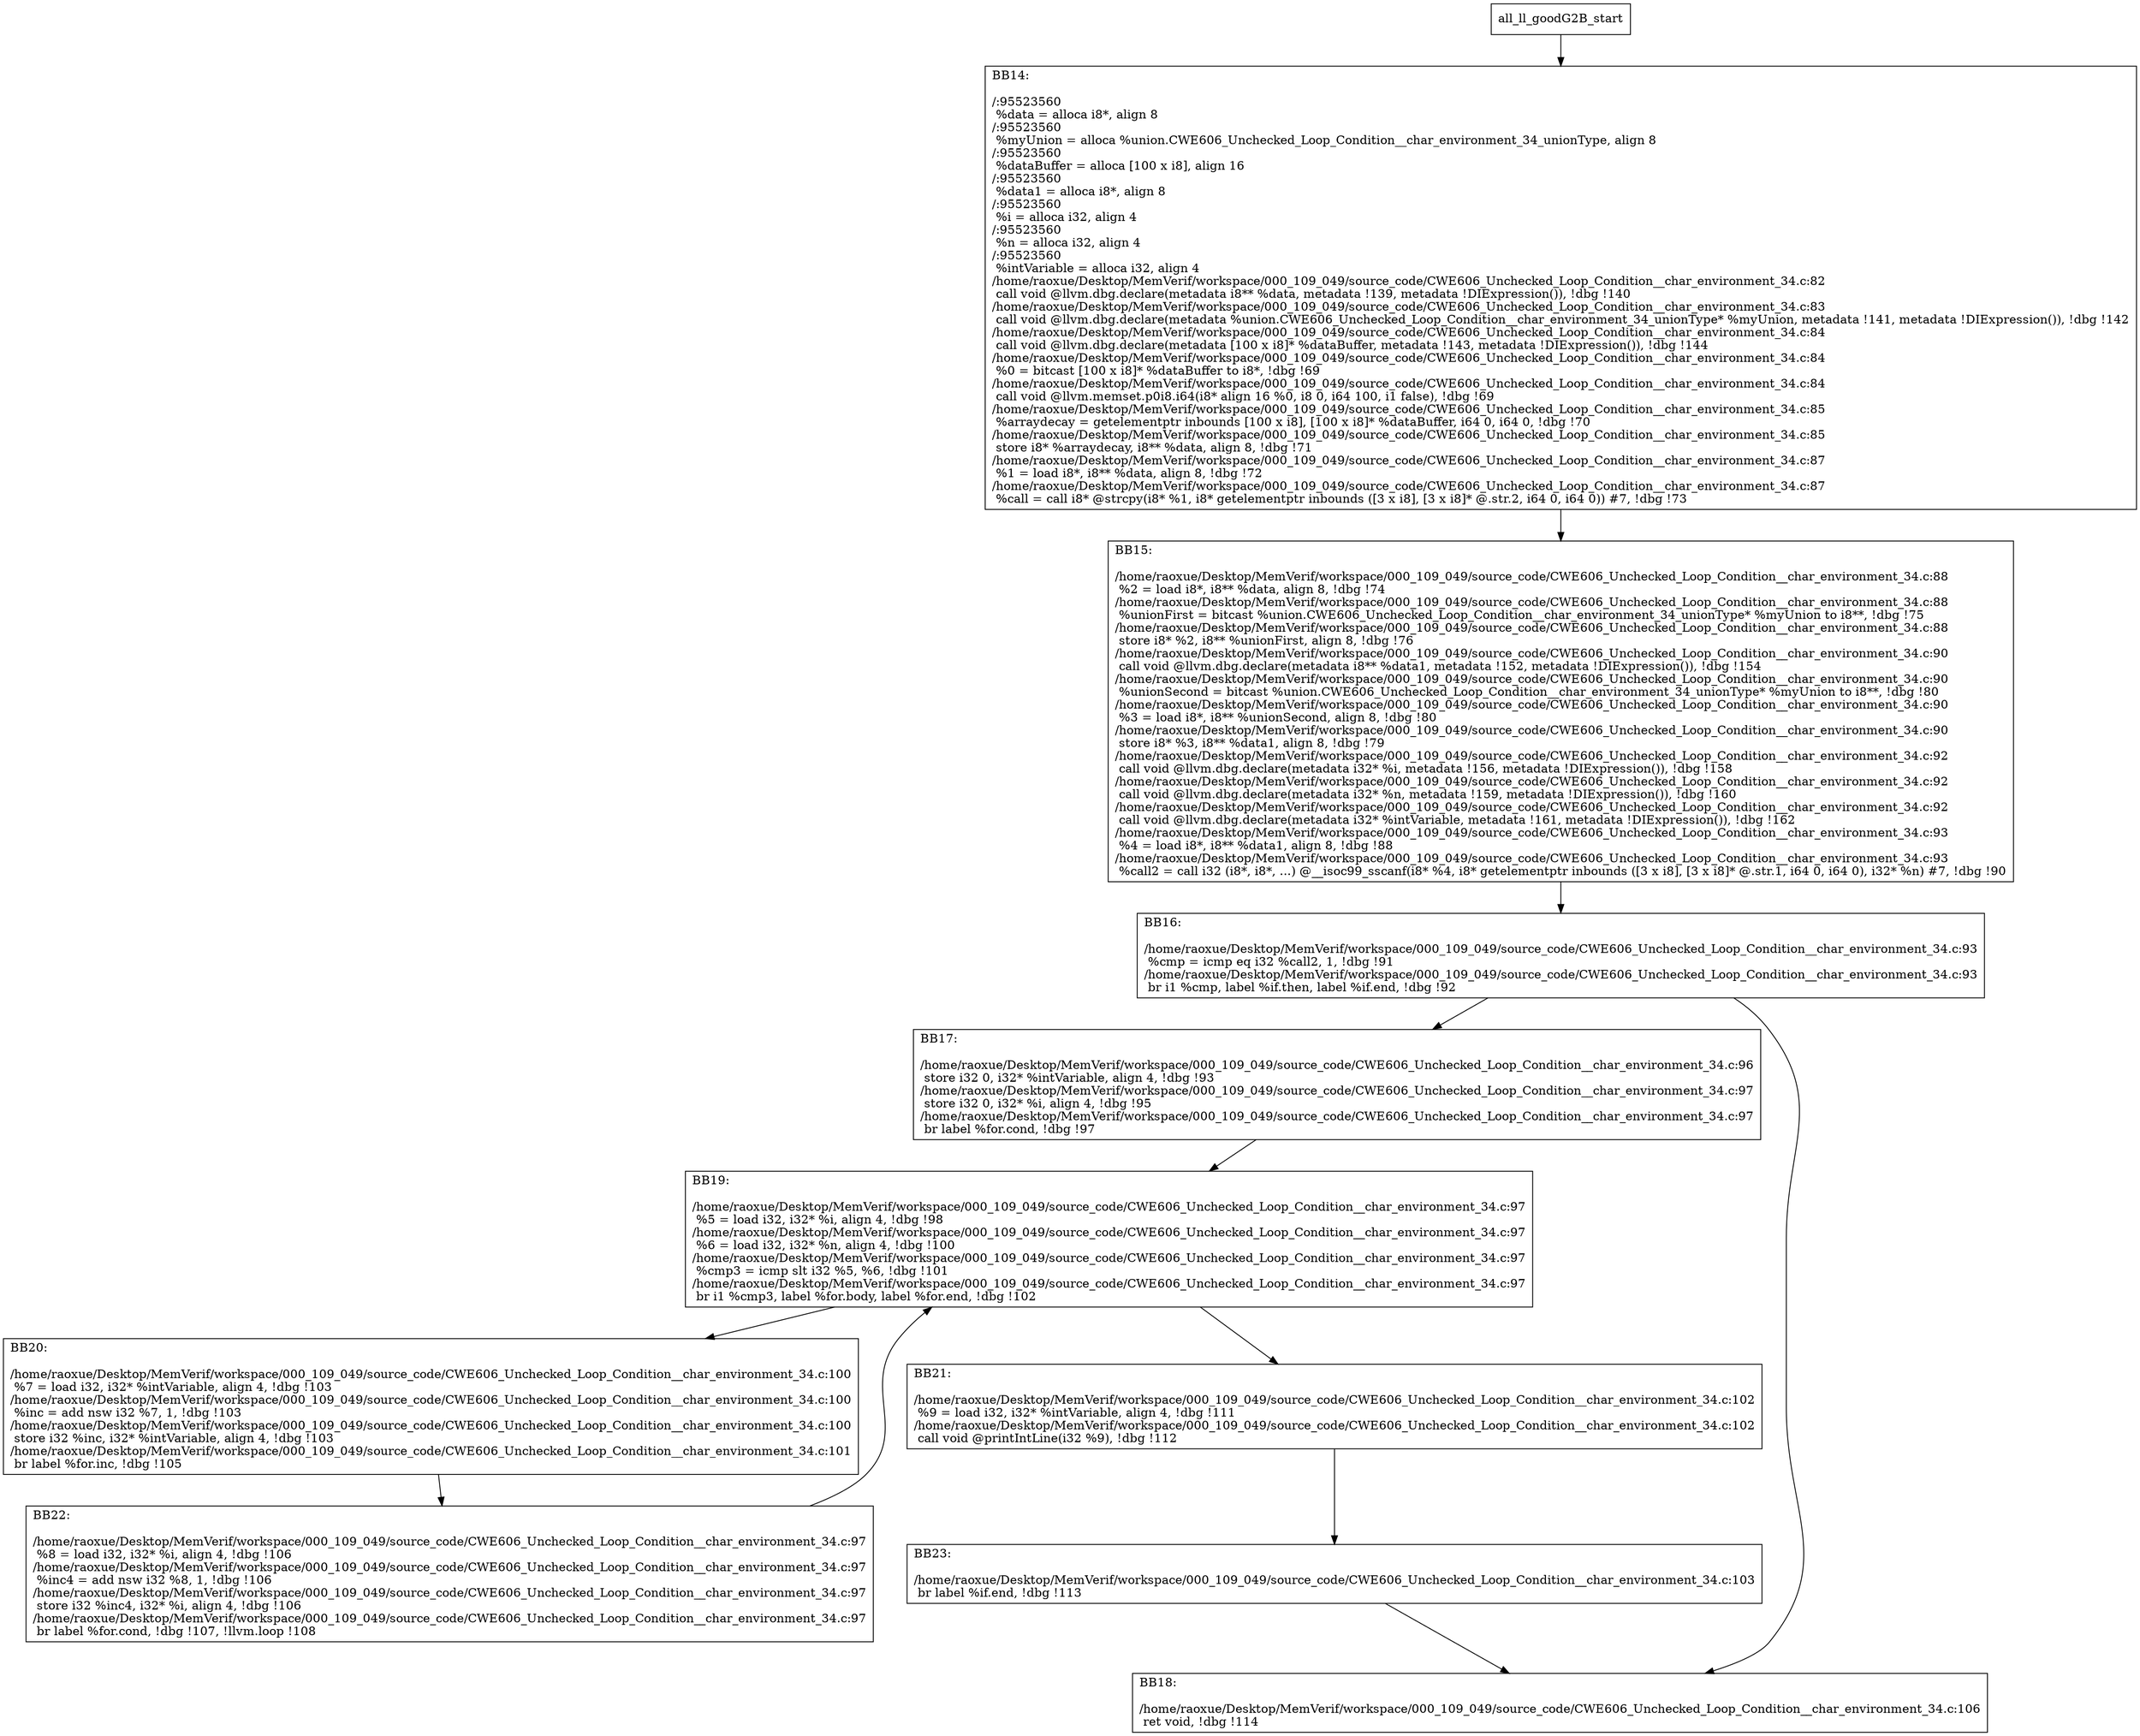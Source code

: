 digraph "CFG for'all_ll_goodG2B' function" {
	BBall_ll_goodG2B_start[shape=record,label="{all_ll_goodG2B_start}"];
	BBall_ll_goodG2B_start-> all_ll_goodG2BBB14;
	all_ll_goodG2BBB14 [shape=record, label="{BB14:\l\l/:95523560\l
  %data = alloca i8*, align 8\l
/:95523560\l
  %myUnion = alloca %union.CWE606_Unchecked_Loop_Condition__char_environment_34_unionType, align 8\l
/:95523560\l
  %dataBuffer = alloca [100 x i8], align 16\l
/:95523560\l
  %data1 = alloca i8*, align 8\l
/:95523560\l
  %i = alloca i32, align 4\l
/:95523560\l
  %n = alloca i32, align 4\l
/:95523560\l
  %intVariable = alloca i32, align 4\l
/home/raoxue/Desktop/MemVerif/workspace/000_109_049/source_code/CWE606_Unchecked_Loop_Condition__char_environment_34.c:82\l
  call void @llvm.dbg.declare(metadata i8** %data, metadata !139, metadata !DIExpression()), !dbg !140\l
/home/raoxue/Desktop/MemVerif/workspace/000_109_049/source_code/CWE606_Unchecked_Loop_Condition__char_environment_34.c:83\l
  call void @llvm.dbg.declare(metadata %union.CWE606_Unchecked_Loop_Condition__char_environment_34_unionType* %myUnion, metadata !141, metadata !DIExpression()), !dbg !142\l
/home/raoxue/Desktop/MemVerif/workspace/000_109_049/source_code/CWE606_Unchecked_Loop_Condition__char_environment_34.c:84\l
  call void @llvm.dbg.declare(metadata [100 x i8]* %dataBuffer, metadata !143, metadata !DIExpression()), !dbg !144\l
/home/raoxue/Desktop/MemVerif/workspace/000_109_049/source_code/CWE606_Unchecked_Loop_Condition__char_environment_34.c:84\l
  %0 = bitcast [100 x i8]* %dataBuffer to i8*, !dbg !69\l
/home/raoxue/Desktop/MemVerif/workspace/000_109_049/source_code/CWE606_Unchecked_Loop_Condition__char_environment_34.c:84\l
  call void @llvm.memset.p0i8.i64(i8* align 16 %0, i8 0, i64 100, i1 false), !dbg !69\l
/home/raoxue/Desktop/MemVerif/workspace/000_109_049/source_code/CWE606_Unchecked_Loop_Condition__char_environment_34.c:85\l
  %arraydecay = getelementptr inbounds [100 x i8], [100 x i8]* %dataBuffer, i64 0, i64 0, !dbg !70\l
/home/raoxue/Desktop/MemVerif/workspace/000_109_049/source_code/CWE606_Unchecked_Loop_Condition__char_environment_34.c:85\l
  store i8* %arraydecay, i8** %data, align 8, !dbg !71\l
/home/raoxue/Desktop/MemVerif/workspace/000_109_049/source_code/CWE606_Unchecked_Loop_Condition__char_environment_34.c:87\l
  %1 = load i8*, i8** %data, align 8, !dbg !72\l
/home/raoxue/Desktop/MemVerif/workspace/000_109_049/source_code/CWE606_Unchecked_Loop_Condition__char_environment_34.c:87\l
  %call = call i8* @strcpy(i8* %1, i8* getelementptr inbounds ([3 x i8], [3 x i8]* @.str.2, i64 0, i64 0)) #7, !dbg !73\l
}"];
	all_ll_goodG2BBB14-> all_ll_goodG2BBB15;
	all_ll_goodG2BBB15 [shape=record, label="{BB15:\l\l/home/raoxue/Desktop/MemVerif/workspace/000_109_049/source_code/CWE606_Unchecked_Loop_Condition__char_environment_34.c:88\l
  %2 = load i8*, i8** %data, align 8, !dbg !74\l
/home/raoxue/Desktop/MemVerif/workspace/000_109_049/source_code/CWE606_Unchecked_Loop_Condition__char_environment_34.c:88\l
  %unionFirst = bitcast %union.CWE606_Unchecked_Loop_Condition__char_environment_34_unionType* %myUnion to i8**, !dbg !75\l
/home/raoxue/Desktop/MemVerif/workspace/000_109_049/source_code/CWE606_Unchecked_Loop_Condition__char_environment_34.c:88\l
  store i8* %2, i8** %unionFirst, align 8, !dbg !76\l
/home/raoxue/Desktop/MemVerif/workspace/000_109_049/source_code/CWE606_Unchecked_Loop_Condition__char_environment_34.c:90\l
  call void @llvm.dbg.declare(metadata i8** %data1, metadata !152, metadata !DIExpression()), !dbg !154\l
/home/raoxue/Desktop/MemVerif/workspace/000_109_049/source_code/CWE606_Unchecked_Loop_Condition__char_environment_34.c:90\l
  %unionSecond = bitcast %union.CWE606_Unchecked_Loop_Condition__char_environment_34_unionType* %myUnion to i8**, !dbg !80\l
/home/raoxue/Desktop/MemVerif/workspace/000_109_049/source_code/CWE606_Unchecked_Loop_Condition__char_environment_34.c:90\l
  %3 = load i8*, i8** %unionSecond, align 8, !dbg !80\l
/home/raoxue/Desktop/MemVerif/workspace/000_109_049/source_code/CWE606_Unchecked_Loop_Condition__char_environment_34.c:90\l
  store i8* %3, i8** %data1, align 8, !dbg !79\l
/home/raoxue/Desktop/MemVerif/workspace/000_109_049/source_code/CWE606_Unchecked_Loop_Condition__char_environment_34.c:92\l
  call void @llvm.dbg.declare(metadata i32* %i, metadata !156, metadata !DIExpression()), !dbg !158\l
/home/raoxue/Desktop/MemVerif/workspace/000_109_049/source_code/CWE606_Unchecked_Loop_Condition__char_environment_34.c:92\l
  call void @llvm.dbg.declare(metadata i32* %n, metadata !159, metadata !DIExpression()), !dbg !160\l
/home/raoxue/Desktop/MemVerif/workspace/000_109_049/source_code/CWE606_Unchecked_Loop_Condition__char_environment_34.c:92\l
  call void @llvm.dbg.declare(metadata i32* %intVariable, metadata !161, metadata !DIExpression()), !dbg !162\l
/home/raoxue/Desktop/MemVerif/workspace/000_109_049/source_code/CWE606_Unchecked_Loop_Condition__char_environment_34.c:93\l
  %4 = load i8*, i8** %data1, align 8, !dbg !88\l
/home/raoxue/Desktop/MemVerif/workspace/000_109_049/source_code/CWE606_Unchecked_Loop_Condition__char_environment_34.c:93\l
  %call2 = call i32 (i8*, i8*, ...) @__isoc99_sscanf(i8* %4, i8* getelementptr inbounds ([3 x i8], [3 x i8]* @.str.1, i64 0, i64 0), i32* %n) #7, !dbg !90\l
}"];
	all_ll_goodG2BBB15-> all_ll_goodG2BBB16;
	all_ll_goodG2BBB16 [shape=record, label="{BB16:\l\l/home/raoxue/Desktop/MemVerif/workspace/000_109_049/source_code/CWE606_Unchecked_Loop_Condition__char_environment_34.c:93\l
  %cmp = icmp eq i32 %call2, 1, !dbg !91\l
/home/raoxue/Desktop/MemVerif/workspace/000_109_049/source_code/CWE606_Unchecked_Loop_Condition__char_environment_34.c:93\l
  br i1 %cmp, label %if.then, label %if.end, !dbg !92\l
}"];
	all_ll_goodG2BBB16-> all_ll_goodG2BBB17;
	all_ll_goodG2BBB16-> all_ll_goodG2BBB18;
	all_ll_goodG2BBB17 [shape=record, label="{BB17:\l\l/home/raoxue/Desktop/MemVerif/workspace/000_109_049/source_code/CWE606_Unchecked_Loop_Condition__char_environment_34.c:96\l
  store i32 0, i32* %intVariable, align 4, !dbg !93\l
/home/raoxue/Desktop/MemVerif/workspace/000_109_049/source_code/CWE606_Unchecked_Loop_Condition__char_environment_34.c:97\l
  store i32 0, i32* %i, align 4, !dbg !95\l
/home/raoxue/Desktop/MemVerif/workspace/000_109_049/source_code/CWE606_Unchecked_Loop_Condition__char_environment_34.c:97\l
  br label %for.cond, !dbg !97\l
}"];
	all_ll_goodG2BBB17-> all_ll_goodG2BBB19;
	all_ll_goodG2BBB19 [shape=record, label="{BB19:\l\l/home/raoxue/Desktop/MemVerif/workspace/000_109_049/source_code/CWE606_Unchecked_Loop_Condition__char_environment_34.c:97\l
  %5 = load i32, i32* %i, align 4, !dbg !98\l
/home/raoxue/Desktop/MemVerif/workspace/000_109_049/source_code/CWE606_Unchecked_Loop_Condition__char_environment_34.c:97\l
  %6 = load i32, i32* %n, align 4, !dbg !100\l
/home/raoxue/Desktop/MemVerif/workspace/000_109_049/source_code/CWE606_Unchecked_Loop_Condition__char_environment_34.c:97\l
  %cmp3 = icmp slt i32 %5, %6, !dbg !101\l
/home/raoxue/Desktop/MemVerif/workspace/000_109_049/source_code/CWE606_Unchecked_Loop_Condition__char_environment_34.c:97\l
  br i1 %cmp3, label %for.body, label %for.end, !dbg !102\l
}"];
	all_ll_goodG2BBB19-> all_ll_goodG2BBB20;
	all_ll_goodG2BBB19-> all_ll_goodG2BBB21;
	all_ll_goodG2BBB20 [shape=record, label="{BB20:\l\l/home/raoxue/Desktop/MemVerif/workspace/000_109_049/source_code/CWE606_Unchecked_Loop_Condition__char_environment_34.c:100\l
  %7 = load i32, i32* %intVariable, align 4, !dbg !103\l
/home/raoxue/Desktop/MemVerif/workspace/000_109_049/source_code/CWE606_Unchecked_Loop_Condition__char_environment_34.c:100\l
  %inc = add nsw i32 %7, 1, !dbg !103\l
/home/raoxue/Desktop/MemVerif/workspace/000_109_049/source_code/CWE606_Unchecked_Loop_Condition__char_environment_34.c:100\l
  store i32 %inc, i32* %intVariable, align 4, !dbg !103\l
/home/raoxue/Desktop/MemVerif/workspace/000_109_049/source_code/CWE606_Unchecked_Loop_Condition__char_environment_34.c:101\l
  br label %for.inc, !dbg !105\l
}"];
	all_ll_goodG2BBB20-> all_ll_goodG2BBB22;
	all_ll_goodG2BBB22 [shape=record, label="{BB22:\l\l/home/raoxue/Desktop/MemVerif/workspace/000_109_049/source_code/CWE606_Unchecked_Loop_Condition__char_environment_34.c:97\l
  %8 = load i32, i32* %i, align 4, !dbg !106\l
/home/raoxue/Desktop/MemVerif/workspace/000_109_049/source_code/CWE606_Unchecked_Loop_Condition__char_environment_34.c:97\l
  %inc4 = add nsw i32 %8, 1, !dbg !106\l
/home/raoxue/Desktop/MemVerif/workspace/000_109_049/source_code/CWE606_Unchecked_Loop_Condition__char_environment_34.c:97\l
  store i32 %inc4, i32* %i, align 4, !dbg !106\l
/home/raoxue/Desktop/MemVerif/workspace/000_109_049/source_code/CWE606_Unchecked_Loop_Condition__char_environment_34.c:97\l
  br label %for.cond, !dbg !107, !llvm.loop !108\l
}"];
	all_ll_goodG2BBB22-> all_ll_goodG2BBB19;
	all_ll_goodG2BBB21 [shape=record, label="{BB21:\l\l/home/raoxue/Desktop/MemVerif/workspace/000_109_049/source_code/CWE606_Unchecked_Loop_Condition__char_environment_34.c:102\l
  %9 = load i32, i32* %intVariable, align 4, !dbg !111\l
/home/raoxue/Desktop/MemVerif/workspace/000_109_049/source_code/CWE606_Unchecked_Loop_Condition__char_environment_34.c:102\l
  call void @printIntLine(i32 %9), !dbg !112\l
}"];
	all_ll_goodG2BBB21-> all_ll_goodG2BBB23;
	all_ll_goodG2BBB23 [shape=record, label="{BB23:\l\l/home/raoxue/Desktop/MemVerif/workspace/000_109_049/source_code/CWE606_Unchecked_Loop_Condition__char_environment_34.c:103\l
  br label %if.end, !dbg !113\l
}"];
	all_ll_goodG2BBB23-> all_ll_goodG2BBB18;
	all_ll_goodG2BBB18 [shape=record, label="{BB18:\l\l/home/raoxue/Desktop/MemVerif/workspace/000_109_049/source_code/CWE606_Unchecked_Loop_Condition__char_environment_34.c:106\l
  ret void, !dbg !114\l
}"];
}
